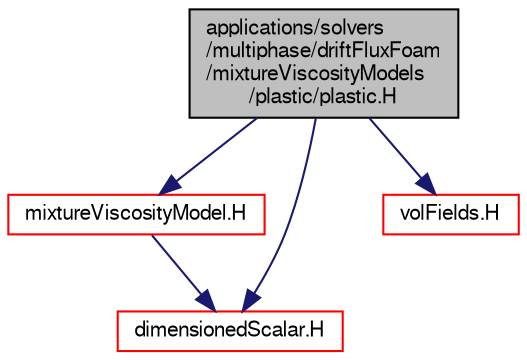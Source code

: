 digraph "applications/solvers/multiphase/driftFluxFoam/mixtureViscosityModels/plastic/plastic.H"
{
  bgcolor="transparent";
  edge [fontname="FreeSans",fontsize="10",labelfontname="FreeSans",labelfontsize="10"];
  node [fontname="FreeSans",fontsize="10",shape=record];
  Node0 [label="applications/solvers\l/multiphase/driftFluxFoam\l/mixtureViscosityModels\l/plastic/plastic.H",height=0.2,width=0.4,color="black", fillcolor="grey75", style="filled", fontcolor="black"];
  Node0 -> Node1 [color="midnightblue",fontsize="10",style="solid",fontname="FreeSans"];
  Node1 [label="mixtureViscosityModel.H",height=0.2,width=0.4,color="red",URL="$a20342.html"];
  Node1 -> Node95 [color="midnightblue",fontsize="10",style="solid",fontname="FreeSans"];
  Node95 [label="dimensionedScalar.H",height=0.2,width=0.4,color="red",URL="$a09347.html"];
  Node0 -> Node95 [color="midnightblue",fontsize="10",style="solid",fontname="FreeSans"];
  Node0 -> Node132 [color="midnightblue",fontsize="10",style="solid",fontname="FreeSans"];
  Node132 [label="volFields.H",height=0.2,width=0.4,color="red",URL="$a02750.html"];
}
